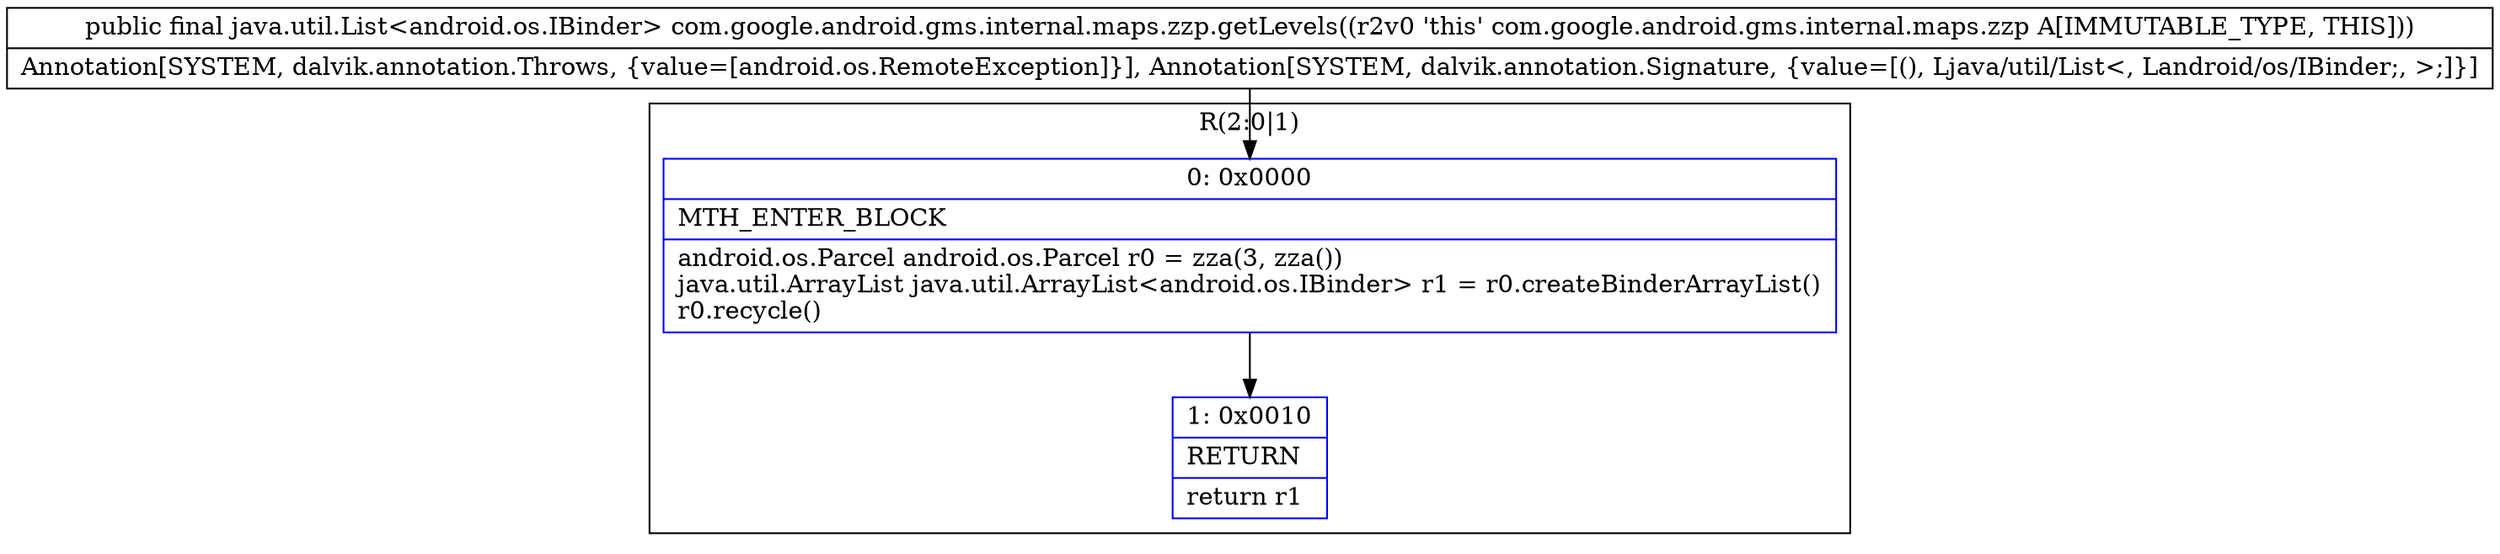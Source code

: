 digraph "CFG forcom.google.android.gms.internal.maps.zzp.getLevels()Ljava\/util\/List;" {
subgraph cluster_Region_2124251520 {
label = "R(2:0|1)";
node [shape=record,color=blue];
Node_0 [shape=record,label="{0\:\ 0x0000|MTH_ENTER_BLOCK\l|android.os.Parcel android.os.Parcel r0 = zza(3, zza())\ljava.util.ArrayList java.util.ArrayList\<android.os.IBinder\> r1 = r0.createBinderArrayList()\lr0.recycle()\l}"];
Node_1 [shape=record,label="{1\:\ 0x0010|RETURN\l|return r1\l}"];
}
MethodNode[shape=record,label="{public final java.util.List\<android.os.IBinder\> com.google.android.gms.internal.maps.zzp.getLevels((r2v0 'this' com.google.android.gms.internal.maps.zzp A[IMMUTABLE_TYPE, THIS]))  | Annotation[SYSTEM, dalvik.annotation.Throws, \{value=[android.os.RemoteException]\}], Annotation[SYSTEM, dalvik.annotation.Signature, \{value=[(), Ljava\/util\/List\<, Landroid\/os\/IBinder;, \>;]\}]\l}"];
MethodNode -> Node_0;
Node_0 -> Node_1;
}

